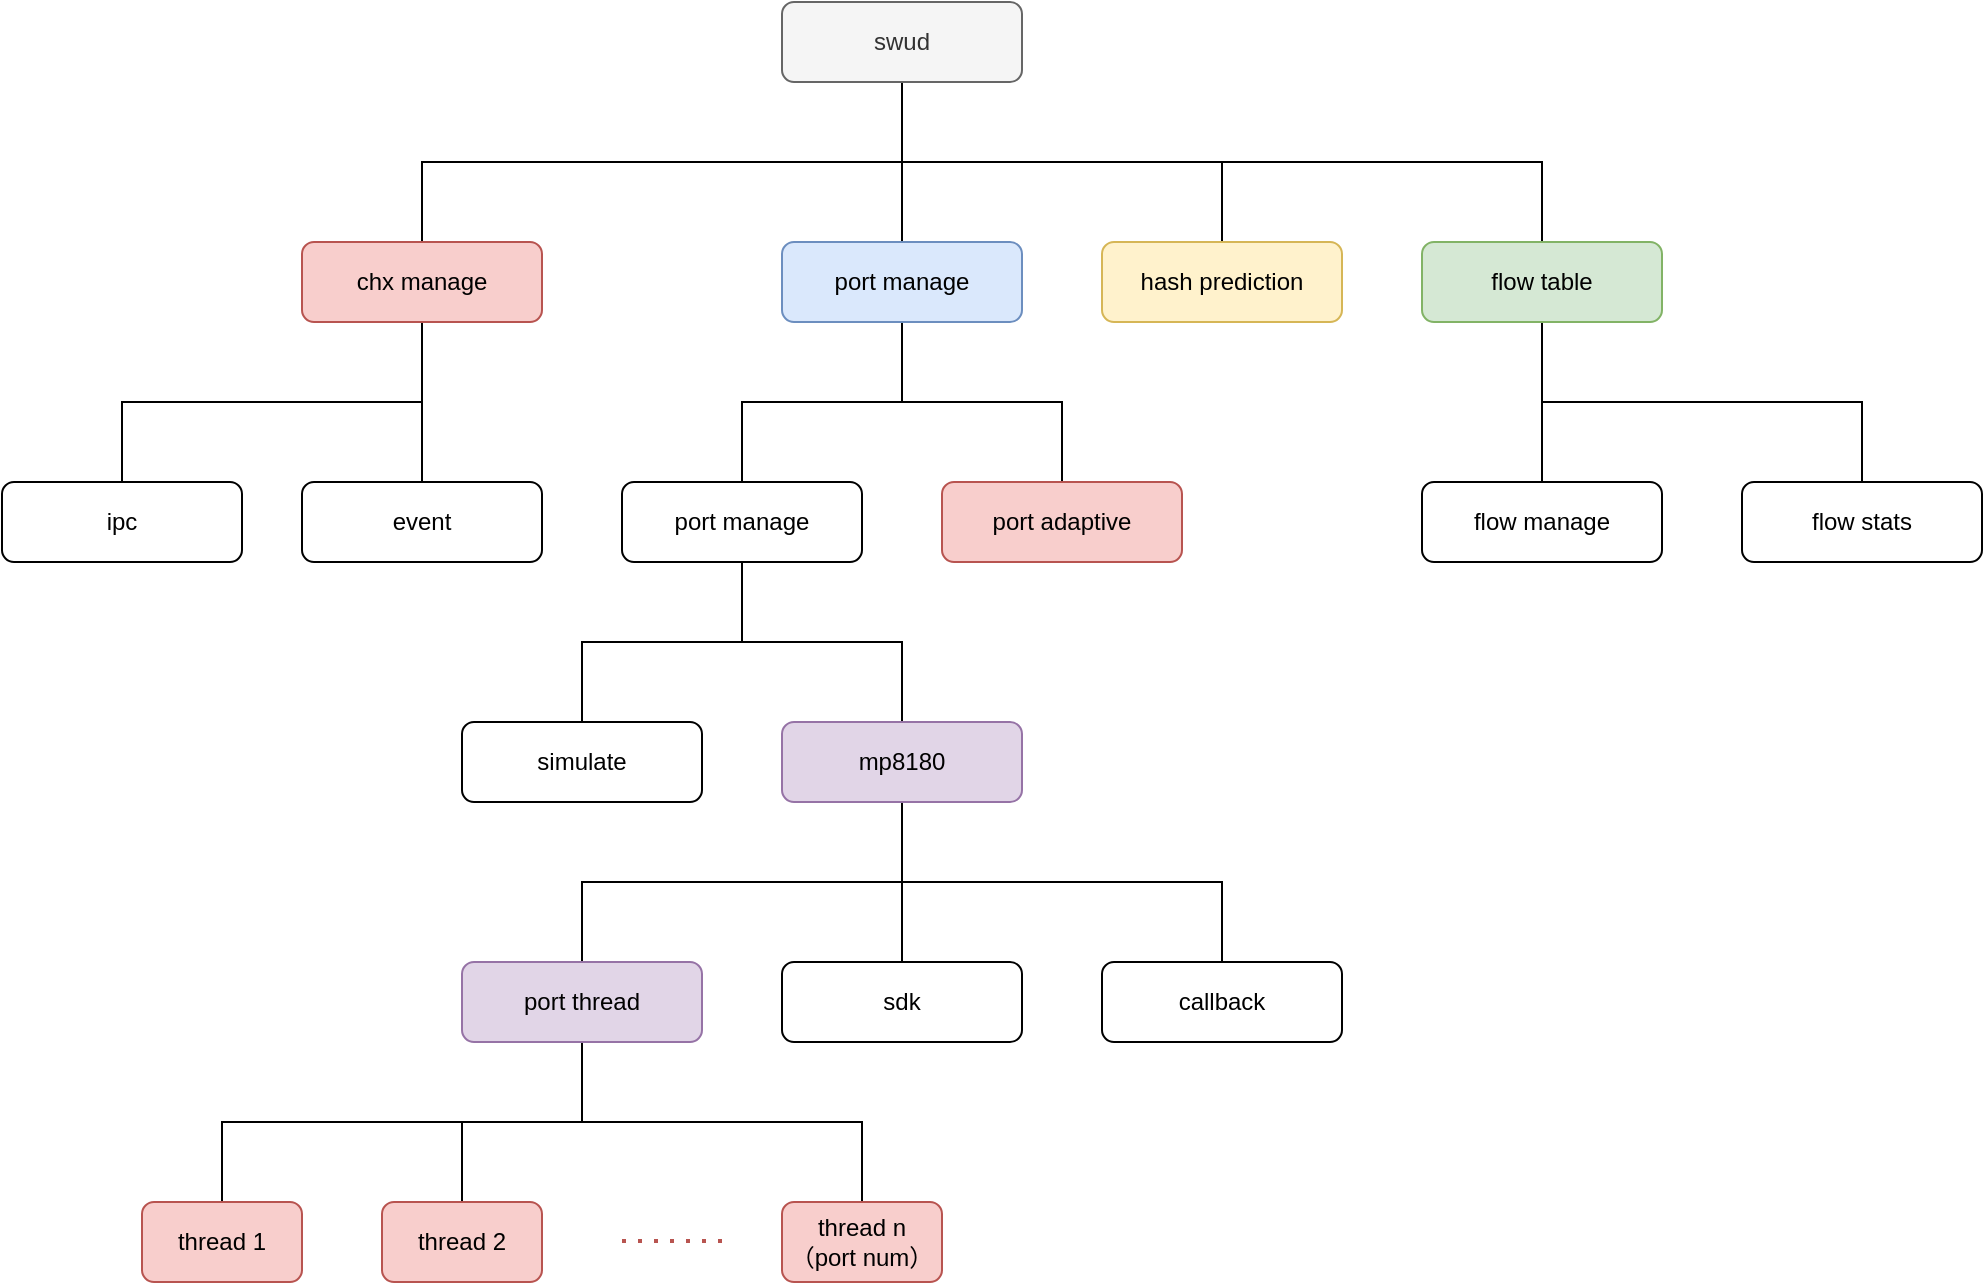 <mxfile version="19.0.2" type="github"><diagram id="zoag1BQBy2W7Kcda-7ZV" name="Page-3"><mxGraphModel dx="2249" dy="762" grid="1" gridSize="10" guides="1" tooltips="1" connect="1" arrows="1" fold="1" page="1" pageScale="1" pageWidth="827" pageHeight="1169" math="0" shadow="0"><root><mxCell id="0"/><mxCell id="1" parent="0"/><mxCell id="Xk3vIMTjqT9Xcl9Lwk1S-22" value="" style="edgeStyle=orthogonalEdgeStyle;rounded=0;orthogonalLoop=1;jettySize=auto;html=1;endArrow=none;endFill=0;" parent="1" source="Xk3vIMTjqT9Xcl9Lwk1S-1" target="Xk3vIMTjqT9Xcl9Lwk1S-4" edge="1"><mxGeometry relative="1" as="geometry"/></mxCell><mxCell id="Xk3vIMTjqT9Xcl9Lwk1S-28" style="edgeStyle=orthogonalEdgeStyle;rounded=0;orthogonalLoop=1;jettySize=auto;html=1;exitX=0.5;exitY=1;exitDx=0;exitDy=0;endArrow=none;endFill=0;" parent="1" source="Xk3vIMTjqT9Xcl9Lwk1S-1" target="Xk3vIMTjqT9Xcl9Lwk1S-7" edge="1"><mxGeometry relative="1" as="geometry"/></mxCell><mxCell id="Xk3vIMTjqT9Xcl9Lwk1S-30" style="edgeStyle=orthogonalEdgeStyle;rounded=0;orthogonalLoop=1;jettySize=auto;html=1;exitX=0.5;exitY=1;exitDx=0;exitDy=0;endArrow=none;endFill=0;" parent="1" source="Xk3vIMTjqT9Xcl9Lwk1S-1" target="Xk3vIMTjqT9Xcl9Lwk1S-5" edge="1"><mxGeometry relative="1" as="geometry"/></mxCell><mxCell id="Xk3vIMTjqT9Xcl9Lwk1S-31" style="edgeStyle=orthogonalEdgeStyle;rounded=0;orthogonalLoop=1;jettySize=auto;html=1;exitX=0.5;exitY=1;exitDx=0;exitDy=0;entryX=0.5;entryY=0;entryDx=0;entryDy=0;endArrow=none;endFill=0;" parent="1" source="Xk3vIMTjqT9Xcl9Lwk1S-1" target="Xk3vIMTjqT9Xcl9Lwk1S-6" edge="1"><mxGeometry relative="1" as="geometry"/></mxCell><mxCell id="Xk3vIMTjqT9Xcl9Lwk1S-1" value="swud" style="rounded=1;whiteSpace=wrap;html=1;fillColor=#f5f5f5;fontColor=#333333;strokeColor=#666666;" parent="1" vertex="1"><mxGeometry x="280" y="40" width="120" height="40" as="geometry"/></mxCell><mxCell id="Xk3vIMTjqT9Xcl9Lwk1S-24" style="edgeStyle=orthogonalEdgeStyle;rounded=0;orthogonalLoop=1;jettySize=auto;html=1;entryX=0.5;entryY=0;entryDx=0;entryDy=0;endArrow=none;endFill=0;" parent="1" source="Xk3vIMTjqT9Xcl9Lwk1S-4" target="Xk3vIMTjqT9Xcl9Lwk1S-23" edge="1"><mxGeometry relative="1" as="geometry"/></mxCell><mxCell id="Xk3vIMTjqT9Xcl9Lwk1S-26" style="edgeStyle=orthogonalEdgeStyle;rounded=0;orthogonalLoop=1;jettySize=auto;html=1;entryX=0.5;entryY=0;entryDx=0;entryDy=0;endArrow=none;endFill=0;" parent="1" source="Xk3vIMTjqT9Xcl9Lwk1S-4" target="Xk3vIMTjqT9Xcl9Lwk1S-25" edge="1"><mxGeometry relative="1" as="geometry"/></mxCell><mxCell id="Xk3vIMTjqT9Xcl9Lwk1S-4" value="port manage" style="rounded=1;whiteSpace=wrap;html=1;fillColor=#dae8fc;strokeColor=#6c8ebf;" parent="1" vertex="1"><mxGeometry x="280" y="160" width="120" height="40" as="geometry"/></mxCell><mxCell id="Xk3vIMTjqT9Xcl9Lwk1S-21" value="" style="edgeStyle=orthogonalEdgeStyle;rounded=0;orthogonalLoop=1;jettySize=auto;html=1;endArrow=none;endFill=0;" parent="1" source="Xk3vIMTjqT9Xcl9Lwk1S-5" target="Xk3vIMTjqT9Xcl9Lwk1S-20" edge="1"><mxGeometry relative="1" as="geometry"/></mxCell><mxCell id="Xk3vIMTjqT9Xcl9Lwk1S-38" value="" style="edgeStyle=orthogonalEdgeStyle;rounded=0;orthogonalLoop=1;jettySize=auto;html=1;endArrow=none;endFill=0;exitX=0.5;exitY=1;exitDx=0;exitDy=0;" parent="1" source="Xk3vIMTjqT9Xcl9Lwk1S-5" target="Xk3vIMTjqT9Xcl9Lwk1S-37" edge="1"><mxGeometry relative="1" as="geometry"/></mxCell><mxCell id="Xk3vIMTjqT9Xcl9Lwk1S-5" value="chx manage" style="rounded=1;whiteSpace=wrap;html=1;fillColor=#f8cecc;strokeColor=#b85450;" parent="1" vertex="1"><mxGeometry x="40" y="160" width="120" height="40" as="geometry"/></mxCell><mxCell id="Xk3vIMTjqT9Xcl9Lwk1S-6" value="hash prediction" style="rounded=1;whiteSpace=wrap;html=1;fillColor=#fff2cc;strokeColor=#d6b656;" parent="1" vertex="1"><mxGeometry x="440" y="160" width="120" height="40" as="geometry"/></mxCell><mxCell id="Xk3vIMTjqT9Xcl9Lwk1S-11" value="" style="edgeStyle=orthogonalEdgeStyle;rounded=0;orthogonalLoop=1;jettySize=auto;html=1;endArrow=none;endFill=0;" parent="1" source="Xk3vIMTjqT9Xcl9Lwk1S-7" target="Xk3vIMTjqT9Xcl9Lwk1S-8" edge="1"><mxGeometry relative="1" as="geometry"/></mxCell><mxCell id="Xk3vIMTjqT9Xcl9Lwk1S-12" style="edgeStyle=orthogonalEdgeStyle;rounded=0;orthogonalLoop=1;jettySize=auto;html=1;exitX=0.5;exitY=1;exitDx=0;exitDy=0;endArrow=none;endFill=0;" parent="1" source="Xk3vIMTjqT9Xcl9Lwk1S-7" target="Xk3vIMTjqT9Xcl9Lwk1S-10" edge="1"><mxGeometry relative="1" as="geometry"/></mxCell><mxCell id="Xk3vIMTjqT9Xcl9Lwk1S-7" value="flow table" style="rounded=1;whiteSpace=wrap;html=1;fillColor=#d5e8d4;strokeColor=#82b366;" parent="1" vertex="1"><mxGeometry x="600" y="160" width="120" height="40" as="geometry"/></mxCell><mxCell id="Xk3vIMTjqT9Xcl9Lwk1S-8" value="flow manage" style="rounded=1;whiteSpace=wrap;html=1;" parent="1" vertex="1"><mxGeometry x="600" y="280" width="120" height="40" as="geometry"/></mxCell><mxCell id="Xk3vIMTjqT9Xcl9Lwk1S-10" value="flow stats" style="rounded=1;whiteSpace=wrap;html=1;" parent="1" vertex="1"><mxGeometry x="760" y="280" width="120" height="40" as="geometry"/></mxCell><mxCell id="Xk3vIMTjqT9Xcl9Lwk1S-20" value="event" style="rounded=1;whiteSpace=wrap;html=1;" parent="1" vertex="1"><mxGeometry x="40" y="280" width="120" height="40" as="geometry"/></mxCell><mxCell id="Xk3vIMTjqT9Xcl9Lwk1S-33" value="" style="edgeStyle=orthogonalEdgeStyle;rounded=0;orthogonalLoop=1;jettySize=auto;html=1;endArrow=none;endFill=0;" parent="1" source="Xk3vIMTjqT9Xcl9Lwk1S-23" target="Xk3vIMTjqT9Xcl9Lwk1S-32" edge="1"><mxGeometry relative="1" as="geometry"/></mxCell><mxCell id="Xk3vIMTjqT9Xcl9Lwk1S-36" style="edgeStyle=orthogonalEdgeStyle;rounded=0;orthogonalLoop=1;jettySize=auto;html=1;entryX=0.5;entryY=0;entryDx=0;entryDy=0;endArrow=none;endFill=0;" parent="1" source="Xk3vIMTjqT9Xcl9Lwk1S-23" target="Xk3vIMTjqT9Xcl9Lwk1S-35" edge="1"><mxGeometry relative="1" as="geometry"/></mxCell><mxCell id="Xk3vIMTjqT9Xcl9Lwk1S-23" value="port manage" style="rounded=1;whiteSpace=wrap;html=1;" parent="1" vertex="1"><mxGeometry x="200" y="280" width="120" height="40" as="geometry"/></mxCell><mxCell id="Xk3vIMTjqT9Xcl9Lwk1S-25" value="port&amp;nbsp;adaptive" style="rounded=1;whiteSpace=wrap;html=1;fillColor=#f8cecc;strokeColor=#b85450;" parent="1" vertex="1"><mxGeometry x="360" y="280" width="120" height="40" as="geometry"/></mxCell><mxCell id="Xk3vIMTjqT9Xcl9Lwk1S-32" value="simulate" style="rounded=1;whiteSpace=wrap;html=1;" parent="1" vertex="1"><mxGeometry x="120" y="400" width="120" height="40" as="geometry"/></mxCell><mxCell id="Xk3vIMTjqT9Xcl9Lwk1S-40" value="" style="edgeStyle=orthogonalEdgeStyle;rounded=0;orthogonalLoop=1;jettySize=auto;html=1;endArrow=none;endFill=0;" parent="1" source="Xk3vIMTjqT9Xcl9Lwk1S-35" target="Xk3vIMTjqT9Xcl9Lwk1S-39" edge="1"><mxGeometry relative="1" as="geometry"/></mxCell><mxCell id="Xk3vIMTjqT9Xcl9Lwk1S-43" style="edgeStyle=orthogonalEdgeStyle;rounded=0;orthogonalLoop=1;jettySize=auto;html=1;entryX=0.5;entryY=0;entryDx=0;entryDy=0;endArrow=none;endFill=0;exitX=0.5;exitY=1;exitDx=0;exitDy=0;" parent="1" source="Xk3vIMTjqT9Xcl9Lwk1S-35" target="Xk3vIMTjqT9Xcl9Lwk1S-42" edge="1"><mxGeometry relative="1" as="geometry"/></mxCell><mxCell id="Xk3vIMTjqT9Xcl9Lwk1S-45" value="" style="edgeStyle=orthogonalEdgeStyle;rounded=0;orthogonalLoop=1;jettySize=auto;html=1;endArrow=none;endFill=0;exitX=0.5;exitY=1;exitDx=0;exitDy=0;" parent="1" source="Xk3vIMTjqT9Xcl9Lwk1S-35" target="Xk3vIMTjqT9Xcl9Lwk1S-44" edge="1"><mxGeometry relative="1" as="geometry"/></mxCell><mxCell id="Xk3vIMTjqT9Xcl9Lwk1S-35" value="mp8180" style="rounded=1;whiteSpace=wrap;html=1;fillColor=#e1d5e7;strokeColor=#9673a6;" parent="1" vertex="1"><mxGeometry x="280" y="400" width="120" height="40" as="geometry"/></mxCell><mxCell id="Xk3vIMTjqT9Xcl9Lwk1S-37" value="ipc" style="rounded=1;whiteSpace=wrap;html=1;" parent="1" vertex="1"><mxGeometry x="-110" y="280" width="120" height="40" as="geometry"/></mxCell><mxCell id="Xk3vIMTjqT9Xcl9Lwk1S-39" value="sdk" style="rounded=1;whiteSpace=wrap;html=1;" parent="1" vertex="1"><mxGeometry x="280" y="520" width="120" height="40" as="geometry"/></mxCell><mxCell id="Xk3vIMTjqT9Xcl9Lwk1S-42" value="callback" style="rounded=1;whiteSpace=wrap;html=1;" parent="1" vertex="1"><mxGeometry x="440" y="520" width="120" height="40" as="geometry"/></mxCell><mxCell id="Xk3vIMTjqT9Xcl9Lwk1S-47" value="" style="edgeStyle=orthogonalEdgeStyle;rounded=0;orthogonalLoop=1;jettySize=auto;html=1;endArrow=none;endFill=0;exitX=0.5;exitY=1;exitDx=0;exitDy=0;" parent="1" source="Xk3vIMTjqT9Xcl9Lwk1S-44" target="Xk3vIMTjqT9Xcl9Lwk1S-46" edge="1"><mxGeometry relative="1" as="geometry"/></mxCell><mxCell id="Xk3vIMTjqT9Xcl9Lwk1S-49" value="" style="edgeStyle=orthogonalEdgeStyle;rounded=0;orthogonalLoop=1;jettySize=auto;html=1;endArrow=none;endFill=0;" parent="1" source="Xk3vIMTjqT9Xcl9Lwk1S-44" target="Xk3vIMTjqT9Xcl9Lwk1S-48" edge="1"><mxGeometry relative="1" as="geometry"/></mxCell><mxCell id="Xk3vIMTjqT9Xcl9Lwk1S-51" value="" style="edgeStyle=orthogonalEdgeStyle;rounded=0;orthogonalLoop=1;jettySize=auto;html=1;endArrow=none;endFill=0;exitX=0.5;exitY=1;exitDx=0;exitDy=0;" parent="1" source="Xk3vIMTjqT9Xcl9Lwk1S-44" target="Xk3vIMTjqT9Xcl9Lwk1S-50" edge="1"><mxGeometry relative="1" as="geometry"/></mxCell><mxCell id="Xk3vIMTjqT9Xcl9Lwk1S-44" value="port thread" style="rounded=1;whiteSpace=wrap;html=1;fillColor=#e1d5e7;strokeColor=#9673a6;" parent="1" vertex="1"><mxGeometry x="120" y="520" width="120" height="40" as="geometry"/></mxCell><mxCell id="Xk3vIMTjqT9Xcl9Lwk1S-46" value="thread 1" style="rounded=1;whiteSpace=wrap;html=1;fillColor=#f8cecc;strokeColor=#b85450;" parent="1" vertex="1"><mxGeometry x="-40" y="640" width="80" height="40" as="geometry"/></mxCell><mxCell id="Xk3vIMTjqT9Xcl9Lwk1S-48" value="thread 2" style="rounded=1;whiteSpace=wrap;html=1;fillColor=#f8cecc;strokeColor=#b85450;" parent="1" vertex="1"><mxGeometry x="80" y="640" width="80" height="40" as="geometry"/></mxCell><mxCell id="Xk3vIMTjqT9Xcl9Lwk1S-50" value="thread n&lt;br&gt;（port num）" style="rounded=1;whiteSpace=wrap;html=1;fillColor=#f8cecc;strokeColor=#b85450;" parent="1" vertex="1"><mxGeometry x="280" y="640" width="80" height="40" as="geometry"/></mxCell><mxCell id="Xk3vIMTjqT9Xcl9Lwk1S-52" value="" style="endArrow=none;dashed=1;html=1;dashPattern=1 3;strokeWidth=2;rounded=0;fillColor=#f8cecc;strokeColor=#b85450;" parent="1" edge="1"><mxGeometry width="50" height="50" relative="1" as="geometry"><mxPoint x="200" y="659.5" as="sourcePoint"/><mxPoint x="250" y="659.5" as="targetPoint"/></mxGeometry></mxCell></root></mxGraphModel></diagram></mxfile>